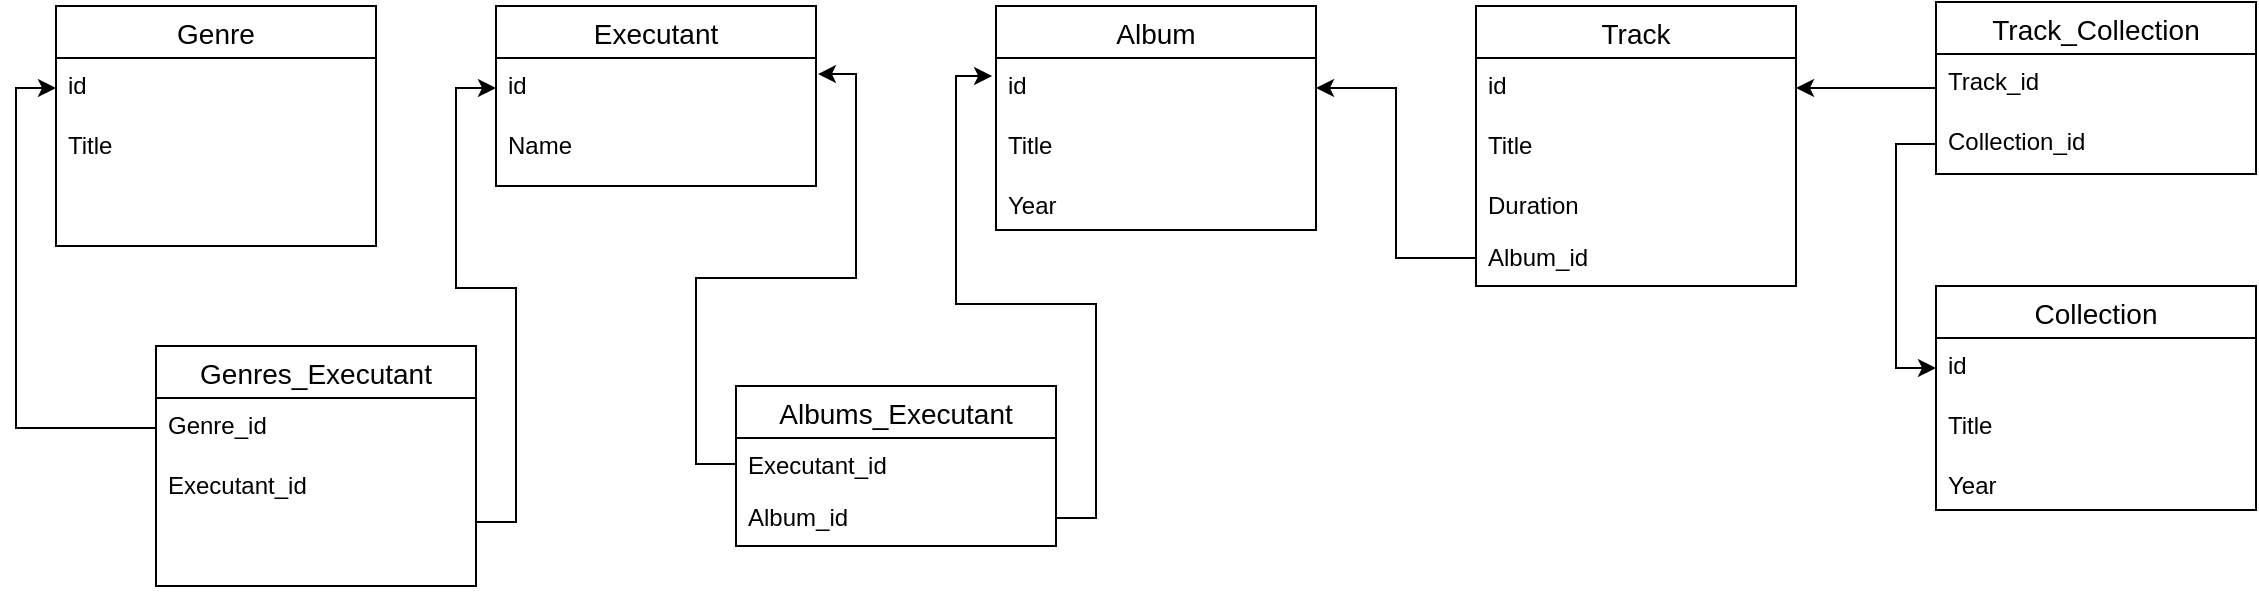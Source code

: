 <mxfile version="15.1.1" type="github"><diagram id="GyneuOG0DwImomkhrE01" name="Page-1"><mxGraphModel dx="1695" dy="2820" grid="1" gridSize="10" guides="1" tooltips="1" connect="1" arrows="1" fold="1" page="1" pageScale="1" pageWidth="827" pageHeight="1169" math="0" shadow="0"><root><mxCell id="0"/><mxCell id="1" parent="0"/><mxCell id="wTUcHfHB_TIbTWrGi4og-1" value="Executant" style="swimlane;fontStyle=0;childLayout=stackLayout;horizontal=1;startSize=26;horizontalStack=0;resizeParent=1;resizeParentMax=0;resizeLast=0;collapsible=1;marginBottom=0;align=center;fontSize=14;" parent="1" vertex="1"><mxGeometry x="120" y="-1620" width="160" height="90" as="geometry"><mxRectangle x="50" y="-400" width="50" height="26" as="alternateBounds"/></mxGeometry></mxCell><mxCell id="wTUcHfHB_TIbTWrGi4og-2" value="id" style="text;strokeColor=none;fillColor=none;spacingLeft=4;spacingRight=4;overflow=hidden;rotatable=0;points=[[0,0.5],[1,0.5]];portConstraint=eastwest;fontSize=12;" parent="wTUcHfHB_TIbTWrGi4og-1" vertex="1"><mxGeometry y="26" width="160" height="30" as="geometry"/></mxCell><mxCell id="wTUcHfHB_TIbTWrGi4og-3" value="Name" style="text;strokeColor=none;fillColor=none;spacingLeft=4;spacingRight=4;overflow=hidden;rotatable=0;points=[[0,0.5],[1,0.5]];portConstraint=eastwest;fontSize=12;" parent="wTUcHfHB_TIbTWrGi4og-1" vertex="1"><mxGeometry y="56" width="160" height="34" as="geometry"/></mxCell><mxCell id="wTUcHfHB_TIbTWrGi4og-5" value="Album" style="swimlane;fontStyle=0;childLayout=stackLayout;horizontal=1;startSize=26;horizontalStack=0;resizeParent=1;resizeParentMax=0;resizeLast=0;collapsible=1;marginBottom=0;align=center;fontSize=14;" parent="1" vertex="1"><mxGeometry x="370" y="-1620" width="160" height="112" as="geometry"/></mxCell><mxCell id="wTUcHfHB_TIbTWrGi4og-6" value="id" style="text;strokeColor=none;fillColor=none;spacingLeft=4;spacingRight=4;overflow=hidden;rotatable=0;points=[[0,0.5],[1,0.5]];portConstraint=eastwest;fontSize=12;" parent="wTUcHfHB_TIbTWrGi4og-5" vertex="1"><mxGeometry y="26" width="160" height="30" as="geometry"/></mxCell><mxCell id="wTUcHfHB_TIbTWrGi4og-7" value="Title" style="text;strokeColor=none;fillColor=none;spacingLeft=4;spacingRight=4;overflow=hidden;rotatable=0;points=[[0,0.5],[1,0.5]];portConstraint=eastwest;fontSize=12;" parent="wTUcHfHB_TIbTWrGi4og-5" vertex="1"><mxGeometry y="56" width="160" height="30" as="geometry"/></mxCell><mxCell id="wTUcHfHB_TIbTWrGi4og-14" value="Year" style="text;strokeColor=none;fillColor=none;spacingLeft=4;spacingRight=4;overflow=hidden;rotatable=0;points=[[0,0.5],[1,0.5]];portConstraint=eastwest;fontSize=12;" parent="wTUcHfHB_TIbTWrGi4og-5" vertex="1"><mxGeometry y="86" width="160" height="26" as="geometry"/></mxCell><mxCell id="wTUcHfHB_TIbTWrGi4og-9" value="Genre" style="swimlane;fontStyle=0;childLayout=stackLayout;horizontal=1;startSize=26;horizontalStack=0;resizeParent=1;resizeParentMax=0;resizeLast=0;collapsible=1;marginBottom=0;align=center;fontSize=14;" parent="1" vertex="1"><mxGeometry x="-100" y="-1620" width="160" height="120" as="geometry"/></mxCell><mxCell id="wTUcHfHB_TIbTWrGi4og-10" value="id" style="text;strokeColor=none;fillColor=none;spacingLeft=4;spacingRight=4;overflow=hidden;rotatable=0;points=[[0,0.5],[1,0.5]];portConstraint=eastwest;fontSize=12;" parent="wTUcHfHB_TIbTWrGi4og-9" vertex="1"><mxGeometry y="26" width="160" height="30" as="geometry"/></mxCell><mxCell id="wTUcHfHB_TIbTWrGi4og-11" value="Title" style="text;strokeColor=none;fillColor=none;spacingLeft=4;spacingRight=4;overflow=hidden;rotatable=0;points=[[0,0.5],[1,0.5]];portConstraint=eastwest;fontSize=12;" parent="wTUcHfHB_TIbTWrGi4og-9" vertex="1"><mxGeometry y="56" width="160" height="64" as="geometry"/></mxCell><mxCell id="wTUcHfHB_TIbTWrGi4og-21" value="Track" style="swimlane;fontStyle=0;childLayout=stackLayout;horizontal=1;startSize=26;horizontalStack=0;resizeParent=1;resizeParentMax=0;resizeLast=0;collapsible=1;marginBottom=0;align=center;fontSize=14;" parent="1" vertex="1"><mxGeometry x="610" y="-1620" width="160" height="140" as="geometry"/></mxCell><mxCell id="wTUcHfHB_TIbTWrGi4og-22" value="id" style="text;strokeColor=none;fillColor=none;spacingLeft=4;spacingRight=4;overflow=hidden;rotatable=0;points=[[0,0.5],[1,0.5]];portConstraint=eastwest;fontSize=12;" parent="wTUcHfHB_TIbTWrGi4og-21" vertex="1"><mxGeometry y="26" width="160" height="30" as="geometry"/></mxCell><mxCell id="wTUcHfHB_TIbTWrGi4og-23" value="Title" style="text;strokeColor=none;fillColor=none;spacingLeft=4;spacingRight=4;overflow=hidden;rotatable=0;points=[[0,0.5],[1,0.5]];portConstraint=eastwest;fontSize=12;" parent="wTUcHfHB_TIbTWrGi4og-21" vertex="1"><mxGeometry y="56" width="160" height="30" as="geometry"/></mxCell><mxCell id="wTUcHfHB_TIbTWrGi4og-24" value="Duration" style="text;strokeColor=none;fillColor=none;spacingLeft=4;spacingRight=4;overflow=hidden;rotatable=0;points=[[0,0.5],[1,0.5]];portConstraint=eastwest;fontSize=12;" parent="wTUcHfHB_TIbTWrGi4og-21" vertex="1"><mxGeometry y="86" width="160" height="26" as="geometry"/></mxCell><mxCell id="wTUcHfHB_TIbTWrGi4og-25" value="Album_id" style="text;strokeColor=none;fillColor=none;spacingLeft=4;spacingRight=4;overflow=hidden;rotatable=0;points=[[0,0.5],[1,0.5]];portConstraint=eastwest;fontSize=12;" parent="wTUcHfHB_TIbTWrGi4og-21" vertex="1"><mxGeometry y="112" width="160" height="28" as="geometry"/></mxCell><mxCell id="jjGxwMRDFxNIbO12lBIq-5" value="Genres_Executant" style="swimlane;fontStyle=0;childLayout=stackLayout;horizontal=1;startSize=26;horizontalStack=0;resizeParent=1;resizeParentMax=0;resizeLast=0;collapsible=1;marginBottom=0;align=center;fontSize=14;" vertex="1" parent="1"><mxGeometry x="-50" y="-1450" width="160" height="120" as="geometry"/></mxCell><mxCell id="jjGxwMRDFxNIbO12lBIq-6" value="Genre_id" style="text;strokeColor=none;fillColor=none;spacingLeft=4;spacingRight=4;overflow=hidden;rotatable=0;points=[[0,0.5],[1,0.5]];portConstraint=eastwest;fontSize=12;" vertex="1" parent="jjGxwMRDFxNIbO12lBIq-5"><mxGeometry y="26" width="160" height="30" as="geometry"/></mxCell><mxCell id="jjGxwMRDFxNIbO12lBIq-7" value="Executant_id" style="text;strokeColor=none;fillColor=none;spacingLeft=4;spacingRight=4;overflow=hidden;rotatable=0;points=[[0,0.5],[1,0.5]];portConstraint=eastwest;fontSize=12;" vertex="1" parent="jjGxwMRDFxNIbO12lBIq-5"><mxGeometry y="56" width="160" height="64" as="geometry"/></mxCell><mxCell id="jjGxwMRDFxNIbO12lBIq-8" style="edgeStyle=orthogonalEdgeStyle;rounded=0;orthogonalLoop=1;jettySize=auto;html=1;exitX=0;exitY=0.5;exitDx=0;exitDy=0;entryX=0;entryY=0.5;entryDx=0;entryDy=0;" edge="1" parent="1" source="jjGxwMRDFxNIbO12lBIq-6" target="wTUcHfHB_TIbTWrGi4og-10"><mxGeometry relative="1" as="geometry"/></mxCell><mxCell id="jjGxwMRDFxNIbO12lBIq-9" style="edgeStyle=orthogonalEdgeStyle;rounded=0;orthogonalLoop=1;jettySize=auto;html=1;entryX=0;entryY=0.5;entryDx=0;entryDy=0;" edge="1" parent="1" source="jjGxwMRDFxNIbO12lBIq-7" target="wTUcHfHB_TIbTWrGi4og-2"><mxGeometry relative="1" as="geometry"/></mxCell><mxCell id="jjGxwMRDFxNIbO12lBIq-15" value="Albums_Executant" style="swimlane;fontStyle=0;childLayout=stackLayout;horizontal=1;startSize=26;horizontalStack=0;resizeParent=1;resizeParentMax=0;resizeLast=0;collapsible=1;marginBottom=0;align=center;fontSize=14;" vertex="1" parent="1"><mxGeometry x="240" y="-1430" width="160" height="80" as="geometry"/></mxCell><mxCell id="jjGxwMRDFxNIbO12lBIq-18" value="Executant_id" style="text;strokeColor=none;fillColor=none;spacingLeft=4;spacingRight=4;overflow=hidden;rotatable=0;points=[[0,0.5],[1,0.5]];portConstraint=eastwest;fontSize=12;" vertex="1" parent="jjGxwMRDFxNIbO12lBIq-15"><mxGeometry y="26" width="160" height="26" as="geometry"/></mxCell><mxCell id="jjGxwMRDFxNIbO12lBIq-19" value="Album_id" style="text;strokeColor=none;fillColor=none;spacingLeft=4;spacingRight=4;overflow=hidden;rotatable=0;points=[[0,0.5],[1,0.5]];portConstraint=eastwest;fontSize=12;" vertex="1" parent="jjGxwMRDFxNIbO12lBIq-15"><mxGeometry y="52" width="160" height="28" as="geometry"/></mxCell><mxCell id="jjGxwMRDFxNIbO12lBIq-21" style="edgeStyle=orthogonalEdgeStyle;rounded=0;orthogonalLoop=1;jettySize=auto;html=1;exitX=0;exitY=0.5;exitDx=0;exitDy=0;entryX=1.006;entryY=0.267;entryDx=0;entryDy=0;entryPerimeter=0;" edge="1" parent="1" source="jjGxwMRDFxNIbO12lBIq-18" target="wTUcHfHB_TIbTWrGi4og-2"><mxGeometry relative="1" as="geometry"/></mxCell><mxCell id="jjGxwMRDFxNIbO12lBIq-22" style="edgeStyle=orthogonalEdgeStyle;rounded=0;orthogonalLoop=1;jettySize=auto;html=1;exitX=1;exitY=0.5;exitDx=0;exitDy=0;entryX=-0.012;entryY=0.3;entryDx=0;entryDy=0;entryPerimeter=0;" edge="1" parent="1" source="jjGxwMRDFxNIbO12lBIq-19" target="wTUcHfHB_TIbTWrGi4og-6"><mxGeometry relative="1" as="geometry"/></mxCell><mxCell id="jjGxwMRDFxNIbO12lBIq-28" value="Сollection" style="swimlane;fontStyle=0;childLayout=stackLayout;horizontal=1;startSize=26;horizontalStack=0;resizeParent=1;resizeParentMax=0;resizeLast=0;collapsible=1;marginBottom=0;align=center;fontSize=14;" vertex="1" parent="1"><mxGeometry x="840" y="-1480" width="160" height="112" as="geometry"/></mxCell><mxCell id="jjGxwMRDFxNIbO12lBIq-29" value="id" style="text;strokeColor=none;fillColor=none;spacingLeft=4;spacingRight=4;overflow=hidden;rotatable=0;points=[[0,0.5],[1,0.5]];portConstraint=eastwest;fontSize=12;" vertex="1" parent="jjGxwMRDFxNIbO12lBIq-28"><mxGeometry y="26" width="160" height="30" as="geometry"/></mxCell><mxCell id="jjGxwMRDFxNIbO12lBIq-30" value="Title" style="text;strokeColor=none;fillColor=none;spacingLeft=4;spacingRight=4;overflow=hidden;rotatable=0;points=[[0,0.5],[1,0.5]];portConstraint=eastwest;fontSize=12;" vertex="1" parent="jjGxwMRDFxNIbO12lBIq-28"><mxGeometry y="56" width="160" height="30" as="geometry"/></mxCell><mxCell id="jjGxwMRDFxNIbO12lBIq-31" value="Year" style="text;strokeColor=none;fillColor=none;spacingLeft=4;spacingRight=4;overflow=hidden;rotatable=0;points=[[0,0.5],[1,0.5]];portConstraint=eastwest;fontSize=12;" vertex="1" parent="jjGxwMRDFxNIbO12lBIq-28"><mxGeometry y="86" width="160" height="26" as="geometry"/></mxCell><mxCell id="jjGxwMRDFxNIbO12lBIq-40" style="edgeStyle=orthogonalEdgeStyle;rounded=0;orthogonalLoop=1;jettySize=auto;html=1;entryX=1;entryY=0.5;entryDx=0;entryDy=0;" edge="1" parent="1" source="jjGxwMRDFxNIbO12lBIq-33" target="wTUcHfHB_TIbTWrGi4og-22"><mxGeometry relative="1" as="geometry"/></mxCell><mxCell id="jjGxwMRDFxNIbO12lBIq-33" value="Track_Collection" style="swimlane;fontStyle=0;childLayout=stackLayout;horizontal=1;startSize=26;horizontalStack=0;resizeParent=1;resizeParentMax=0;resizeLast=0;collapsible=1;marginBottom=0;align=center;fontSize=14;" vertex="1" parent="1"><mxGeometry x="840" y="-1622" width="160" height="86" as="geometry"/></mxCell><mxCell id="jjGxwMRDFxNIbO12lBIq-34" value="Track_id" style="text;strokeColor=none;fillColor=none;spacingLeft=4;spacingRight=4;overflow=hidden;rotatable=0;points=[[0,0.5],[1,0.5]];portConstraint=eastwest;fontSize=12;" vertex="1" parent="jjGxwMRDFxNIbO12lBIq-33"><mxGeometry y="26" width="160" height="30" as="geometry"/></mxCell><mxCell id="jjGxwMRDFxNIbO12lBIq-35" value="Collection_id" style="text;strokeColor=none;fillColor=none;spacingLeft=4;spacingRight=4;overflow=hidden;rotatable=0;points=[[0,0.5],[1,0.5]];portConstraint=eastwest;fontSize=12;" vertex="1" parent="jjGxwMRDFxNIbO12lBIq-33"><mxGeometry y="56" width="160" height="30" as="geometry"/></mxCell><mxCell id="jjGxwMRDFxNIbO12lBIq-39" style="edgeStyle=orthogonalEdgeStyle;rounded=0;orthogonalLoop=1;jettySize=auto;html=1;exitX=0;exitY=0.5;exitDx=0;exitDy=0;entryX=1;entryY=0.5;entryDx=0;entryDy=0;" edge="1" parent="1" source="wTUcHfHB_TIbTWrGi4og-25" target="wTUcHfHB_TIbTWrGi4og-6"><mxGeometry relative="1" as="geometry"/></mxCell><mxCell id="jjGxwMRDFxNIbO12lBIq-41" style="edgeStyle=orthogonalEdgeStyle;rounded=0;orthogonalLoop=1;jettySize=auto;html=1;exitX=0;exitY=0.5;exitDx=0;exitDy=0;entryX=0;entryY=0.5;entryDx=0;entryDy=0;" edge="1" parent="1" source="jjGxwMRDFxNIbO12lBIq-35" target="jjGxwMRDFxNIbO12lBIq-29"><mxGeometry relative="1" as="geometry"/></mxCell></root></mxGraphModel></diagram></mxfile>